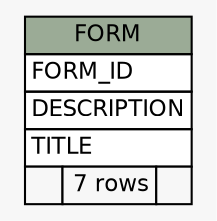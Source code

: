 // dot 2.28.0 on Windows 7 6.1
// SchemaSpy rev 590
digraph "FORM" {
  graph [
    rankdir="RL"
    bgcolor="#f7f7f7"
    nodesep="0.18"
    ranksep="0.46"
    fontname="Helvetica"
    fontsize="11"
  ];
  node [
    fontname="Helvetica"
    fontsize="11"
    shape="plaintext"
  ];
  edge [
    arrowsize="0.8"
  ];
  "FORM" [
    label=<
    <TABLE BORDER="0" CELLBORDER="1" CELLSPACING="0" BGCOLOR="#ffffff">
      <TR><TD COLSPAN="3" BGCOLOR="#9bab96" ALIGN="CENTER">FORM</TD></TR>
      <TR><TD PORT="FORM_ID" COLSPAN="3" ALIGN="LEFT">FORM_ID</TD></TR>
      <TR><TD PORT="DESCRIPTION" COLSPAN="3" ALIGN="LEFT">DESCRIPTION</TD></TR>
      <TR><TD PORT="TITLE" COLSPAN="3" ALIGN="LEFT">TITLE</TD></TR>
      <TR><TD ALIGN="LEFT" BGCOLOR="#f7f7f7">  </TD><TD ALIGN="RIGHT" BGCOLOR="#f7f7f7">7 rows</TD><TD ALIGN="RIGHT" BGCOLOR="#f7f7f7">  </TD></TR>
    </TABLE>>
    URL="tables/FORM.html"
    tooltip="FORM"
  ];
}
